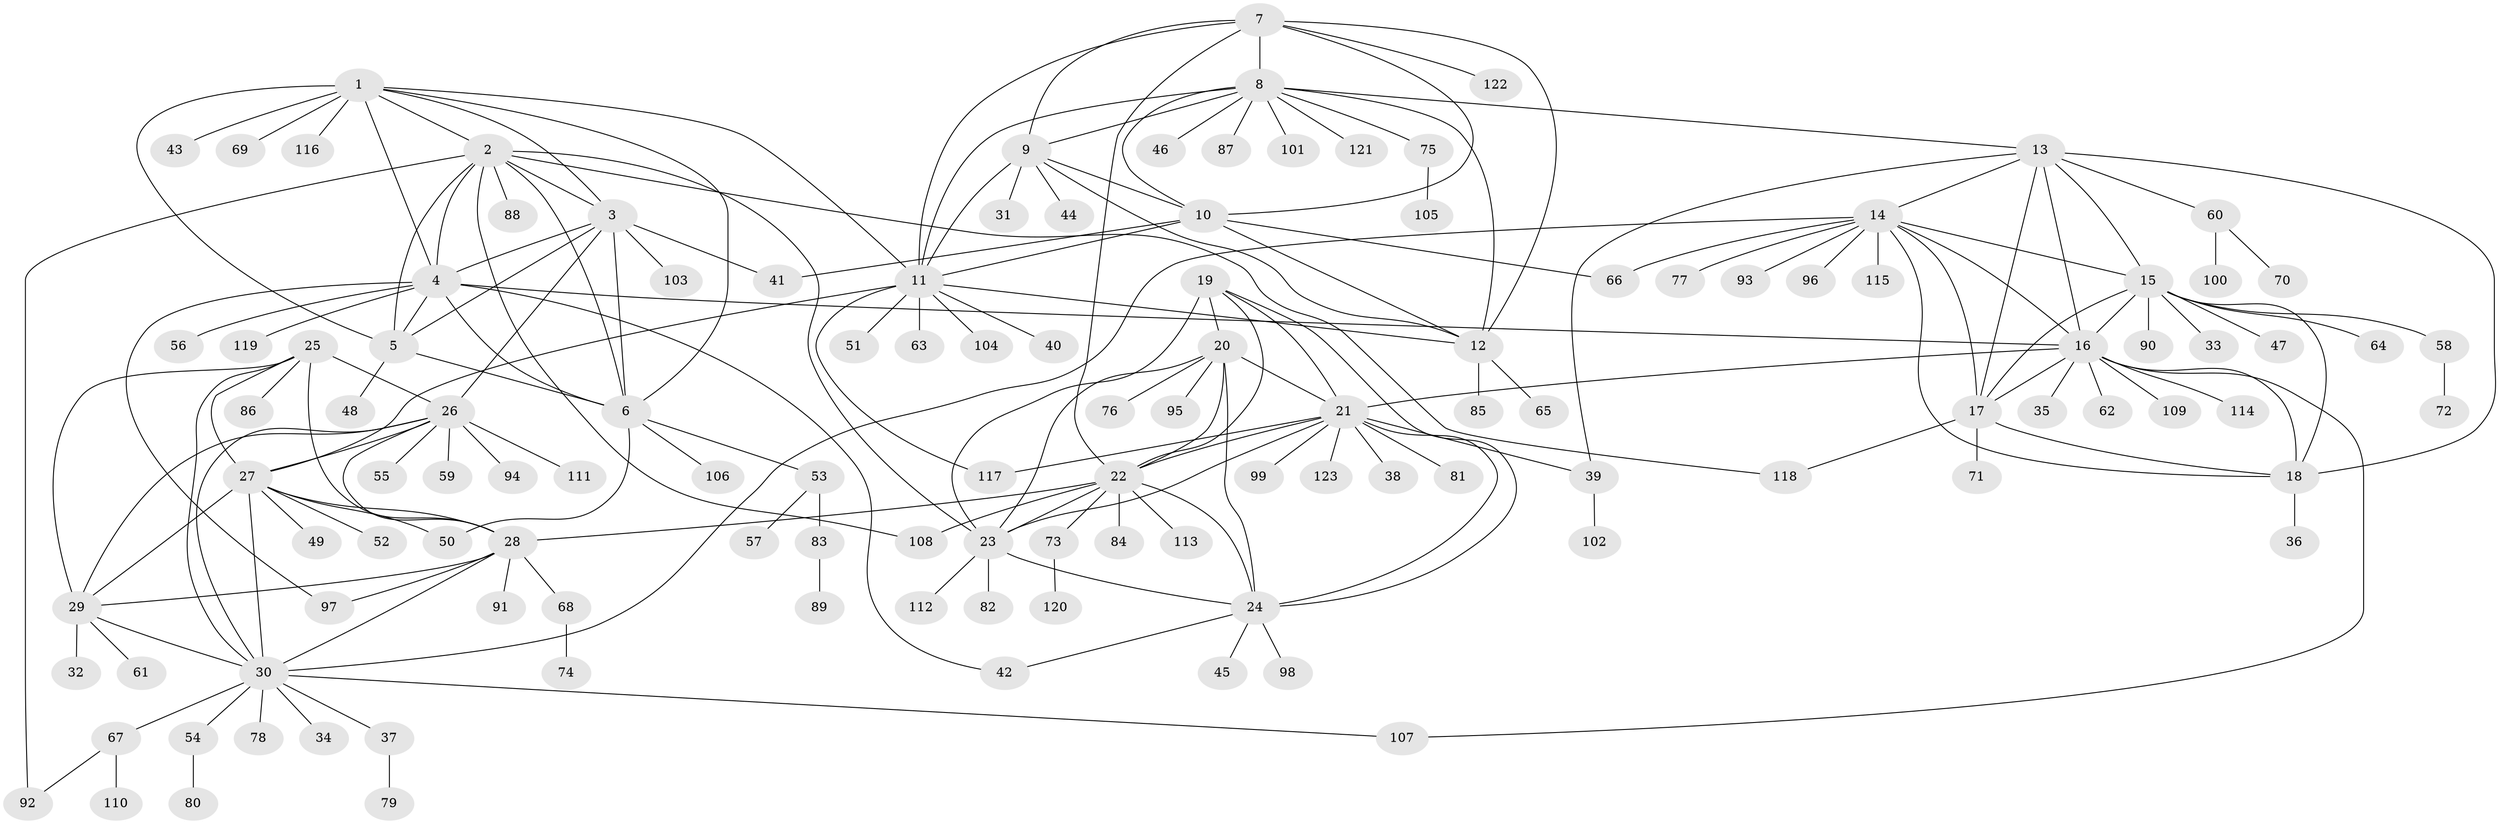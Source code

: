 // Generated by graph-tools (version 1.1) at 2025/37/03/09/25 02:37:40]
// undirected, 123 vertices, 189 edges
graph export_dot {
graph [start="1"]
  node [color=gray90,style=filled];
  1;
  2;
  3;
  4;
  5;
  6;
  7;
  8;
  9;
  10;
  11;
  12;
  13;
  14;
  15;
  16;
  17;
  18;
  19;
  20;
  21;
  22;
  23;
  24;
  25;
  26;
  27;
  28;
  29;
  30;
  31;
  32;
  33;
  34;
  35;
  36;
  37;
  38;
  39;
  40;
  41;
  42;
  43;
  44;
  45;
  46;
  47;
  48;
  49;
  50;
  51;
  52;
  53;
  54;
  55;
  56;
  57;
  58;
  59;
  60;
  61;
  62;
  63;
  64;
  65;
  66;
  67;
  68;
  69;
  70;
  71;
  72;
  73;
  74;
  75;
  76;
  77;
  78;
  79;
  80;
  81;
  82;
  83;
  84;
  85;
  86;
  87;
  88;
  89;
  90;
  91;
  92;
  93;
  94;
  95;
  96;
  97;
  98;
  99;
  100;
  101;
  102;
  103;
  104;
  105;
  106;
  107;
  108;
  109;
  110;
  111;
  112;
  113;
  114;
  115;
  116;
  117;
  118;
  119;
  120;
  121;
  122;
  123;
  1 -- 2;
  1 -- 3;
  1 -- 4;
  1 -- 5;
  1 -- 6;
  1 -- 11;
  1 -- 43;
  1 -- 69;
  1 -- 116;
  2 -- 3;
  2 -- 4;
  2 -- 5;
  2 -- 6;
  2 -- 23;
  2 -- 88;
  2 -- 92;
  2 -- 108;
  2 -- 118;
  3 -- 4;
  3 -- 5;
  3 -- 6;
  3 -- 26;
  3 -- 41;
  3 -- 103;
  4 -- 5;
  4 -- 6;
  4 -- 16;
  4 -- 42;
  4 -- 56;
  4 -- 97;
  4 -- 119;
  5 -- 6;
  5 -- 48;
  6 -- 50;
  6 -- 53;
  6 -- 106;
  7 -- 8;
  7 -- 9;
  7 -- 10;
  7 -- 11;
  7 -- 12;
  7 -- 22;
  7 -- 122;
  8 -- 9;
  8 -- 10;
  8 -- 11;
  8 -- 12;
  8 -- 13;
  8 -- 46;
  8 -- 75;
  8 -- 87;
  8 -- 101;
  8 -- 121;
  9 -- 10;
  9 -- 11;
  9 -- 12;
  9 -- 31;
  9 -- 44;
  10 -- 11;
  10 -- 12;
  10 -- 41;
  10 -- 66;
  11 -- 12;
  11 -- 27;
  11 -- 40;
  11 -- 51;
  11 -- 63;
  11 -- 104;
  11 -- 117;
  12 -- 65;
  12 -- 85;
  13 -- 14;
  13 -- 15;
  13 -- 16;
  13 -- 17;
  13 -- 18;
  13 -- 39;
  13 -- 60;
  14 -- 15;
  14 -- 16;
  14 -- 17;
  14 -- 18;
  14 -- 30;
  14 -- 66;
  14 -- 77;
  14 -- 93;
  14 -- 96;
  14 -- 115;
  15 -- 16;
  15 -- 17;
  15 -- 18;
  15 -- 33;
  15 -- 47;
  15 -- 58;
  15 -- 64;
  15 -- 90;
  16 -- 17;
  16 -- 18;
  16 -- 21;
  16 -- 35;
  16 -- 62;
  16 -- 107;
  16 -- 109;
  16 -- 114;
  17 -- 18;
  17 -- 71;
  17 -- 118;
  18 -- 36;
  19 -- 20;
  19 -- 21;
  19 -- 22;
  19 -- 23;
  19 -- 24;
  20 -- 21;
  20 -- 22;
  20 -- 23;
  20 -- 24;
  20 -- 76;
  20 -- 95;
  21 -- 22;
  21 -- 23;
  21 -- 24;
  21 -- 38;
  21 -- 39;
  21 -- 81;
  21 -- 99;
  21 -- 117;
  21 -- 123;
  22 -- 23;
  22 -- 24;
  22 -- 28;
  22 -- 73;
  22 -- 84;
  22 -- 108;
  22 -- 113;
  23 -- 24;
  23 -- 82;
  23 -- 112;
  24 -- 42;
  24 -- 45;
  24 -- 98;
  25 -- 26;
  25 -- 27;
  25 -- 28;
  25 -- 29;
  25 -- 30;
  25 -- 86;
  26 -- 27;
  26 -- 28;
  26 -- 29;
  26 -- 30;
  26 -- 55;
  26 -- 59;
  26 -- 94;
  26 -- 111;
  27 -- 28;
  27 -- 29;
  27 -- 30;
  27 -- 49;
  27 -- 50;
  27 -- 52;
  28 -- 29;
  28 -- 30;
  28 -- 68;
  28 -- 91;
  28 -- 97;
  29 -- 30;
  29 -- 32;
  29 -- 61;
  30 -- 34;
  30 -- 37;
  30 -- 54;
  30 -- 67;
  30 -- 78;
  30 -- 107;
  37 -- 79;
  39 -- 102;
  53 -- 57;
  53 -- 83;
  54 -- 80;
  58 -- 72;
  60 -- 70;
  60 -- 100;
  67 -- 92;
  67 -- 110;
  68 -- 74;
  73 -- 120;
  75 -- 105;
  83 -- 89;
}
